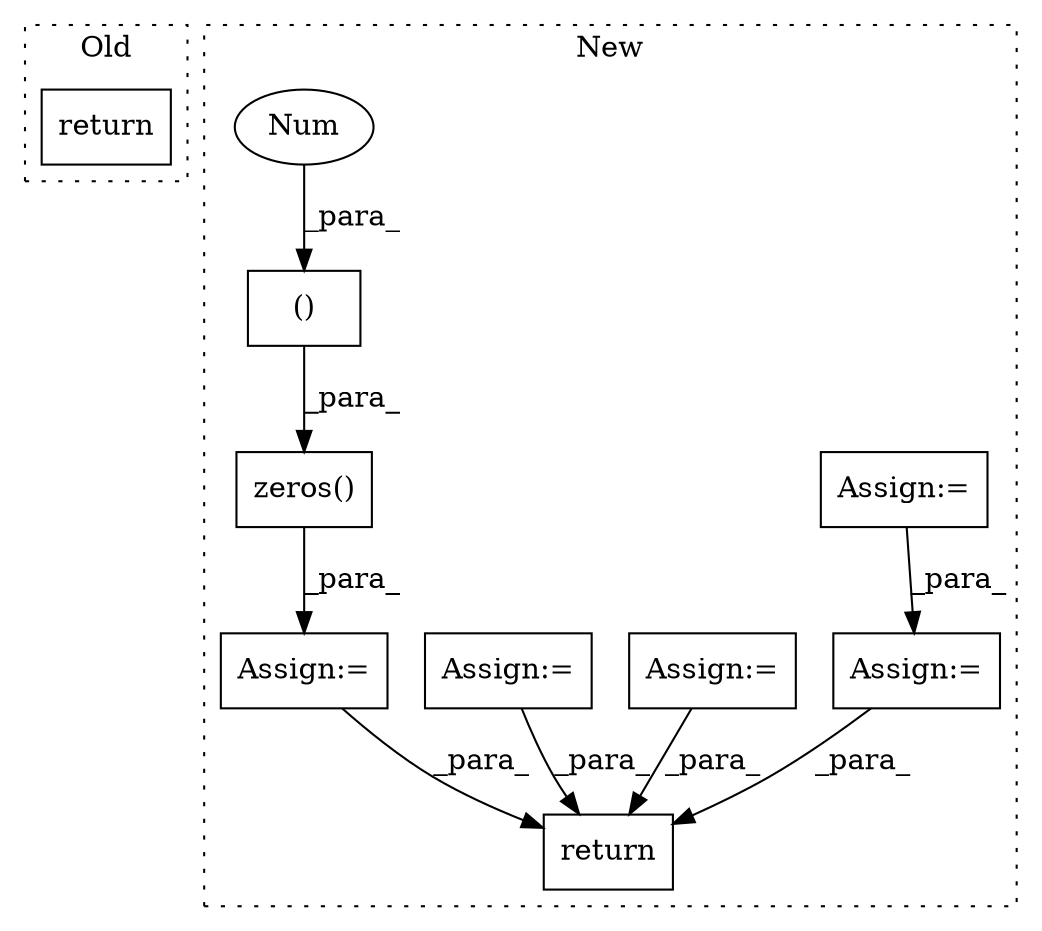 digraph G {
subgraph cluster0 {
1 [label="return" a="93" s="4965" l="7" shape="box"];
label = "Old";
style="dotted";
}
subgraph cluster1 {
2 [label="zeros()" a="75" s="5053,5081" l="12,1" shape="box"];
3 [label="Assign:=" a="68" s="4969" l="3" shape="box"];
4 [label="return" a="93" s="5325" l="7" shape="box"];
5 [label="Assign:=" a="68" s="4922" l="3" shape="box"];
6 [label="Assign:=" a="68" s="4885" l="3" shape="box"];
7 [label="()" a="54" s="5077" l="3" shape="box"];
8 [label="Assign:=" a="68" s="5174" l="3" shape="box"];
9 [label="Assign:=" a="68" s="5124" l="3" shape="box"];
10 [label="Num" a="76" s="5079" l="1" shape="ellipse"];
label = "New";
style="dotted";
}
2 -> 3 [label="_para_"];
3 -> 4 [label="_para_"];
5 -> 4 [label="_para_"];
6 -> 5 [label="_para_"];
7 -> 2 [label="_para_"];
8 -> 4 [label="_para_"];
9 -> 4 [label="_para_"];
10 -> 7 [label="_para_"];
}